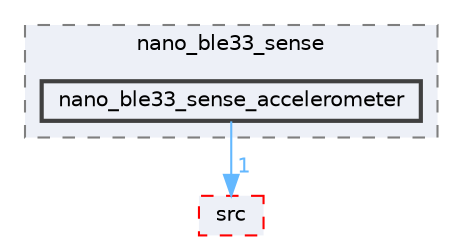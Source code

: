 digraph "Face_Access_inferencing/examples/nano_ble33_sense/nano_ble33_sense_accelerometer"
{
 // LATEX_PDF_SIZE
  bgcolor="transparent";
  edge [fontname=Helvetica,fontsize=10,labelfontname=Helvetica,labelfontsize=10];
  node [fontname=Helvetica,fontsize=10,shape=box,height=0.2,width=0.4];
  compound=true
  subgraph clusterdir_f83dbca78236457e510378740de19586 {
    graph [ bgcolor="#edf0f7", pencolor="grey50", label="nano_ble33_sense", fontname=Helvetica,fontsize=10 style="filled,dashed", URL="dir_f83dbca78236457e510378740de19586.html",tooltip=""]
  dir_06d42d5d7028eb7ed9a47f23f90fd214 [label="nano_ble33_sense_accelerometer", fillcolor="#edf0f7", color="grey25", style="filled,bold", URL="dir_06d42d5d7028eb7ed9a47f23f90fd214.html",tooltip=""];
  }
  dir_a10e16a828caf535b3ccf4484f92e610 [label="src", fillcolor="#edf0f7", color="red", style="filled,dashed", URL="dir_a10e16a828caf535b3ccf4484f92e610.html",tooltip=""];
  dir_06d42d5d7028eb7ed9a47f23f90fd214->dir_a10e16a828caf535b3ccf4484f92e610 [headlabel="1", labeldistance=1.5 headhref="dir_000200_000302.html" href="dir_000200_000302.html" color="steelblue1" fontcolor="steelblue1"];
}
